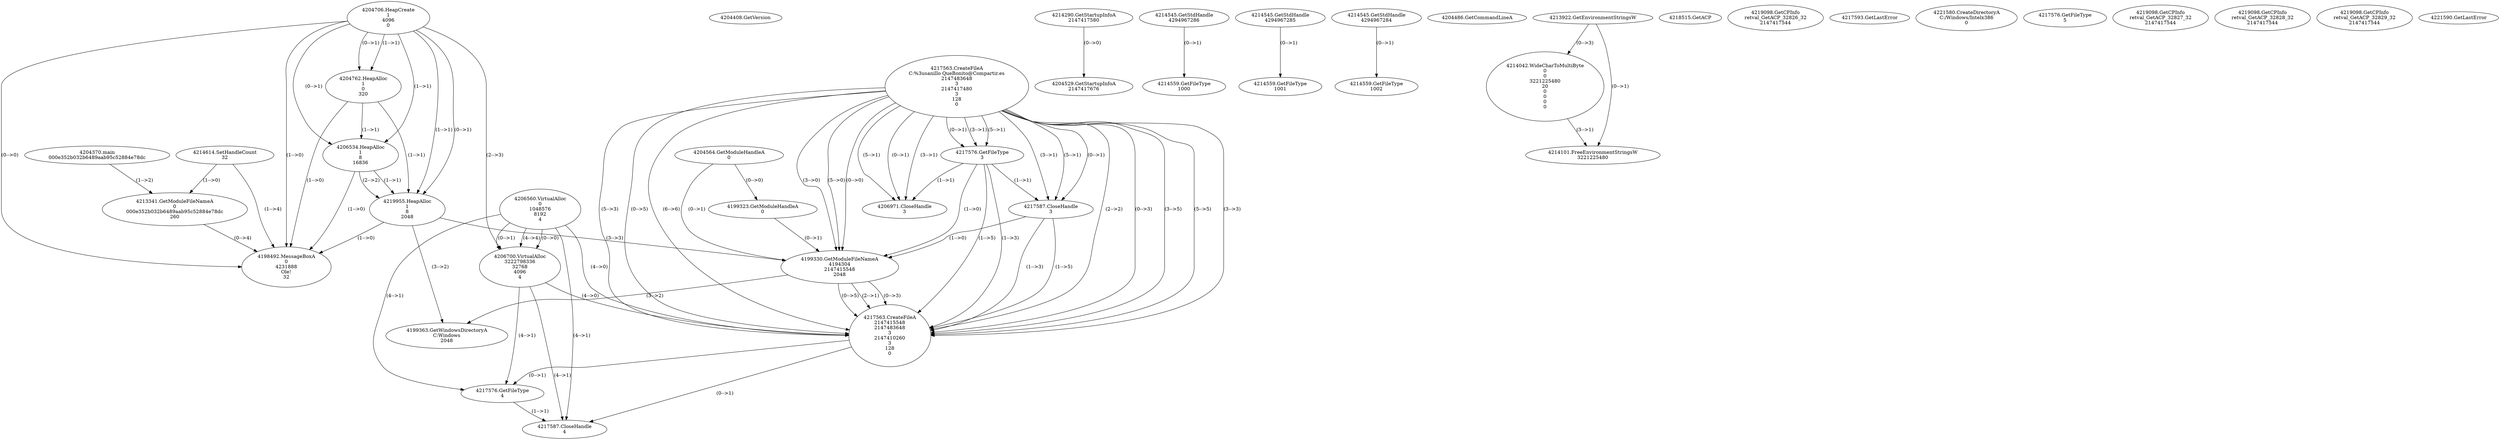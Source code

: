 // Global SCDG with merge call
digraph {
	0 [label="4204370.main
000e352b032b6489aab95c52884e78dc"]
	1 [label="4204408.GetVersion
"]
	2 [label="4204706.HeapCreate
1
4096
0"]
	3 [label="4204762.HeapAlloc
1
0
320"]
	2 -> 3 [label="(1-->1)"]
	2 -> 3 [label="(0-->1)"]
	4 [label="4206534.HeapAlloc
1
8
16836"]
	2 -> 4 [label="(1-->1)"]
	2 -> 4 [label="(0-->1)"]
	3 -> 4 [label="(1-->1)"]
	5 [label="4206560.VirtualAlloc
0
1048576
8192
4"]
	6 [label="4206700.VirtualAlloc
3222798336
32768
4096
4"]
	5 -> 6 [label="(0-->1)"]
	2 -> 6 [label="(2-->3)"]
	5 -> 6 [label="(4-->4)"]
	5 -> 6 [label="(0-->0)"]
	7 [label="4214290.GetStartupInfoA
2147417580"]
	8 [label="4214545.GetStdHandle
4294967286"]
	9 [label="4214559.GetFileType
1000"]
	8 -> 9 [label="(0-->1)"]
	10 [label="4214545.GetStdHandle
4294967285"]
	11 [label="4214559.GetFileType
1001"]
	10 -> 11 [label="(0-->1)"]
	12 [label="4214545.GetStdHandle
4294967284"]
	13 [label="4214559.GetFileType
1002"]
	12 -> 13 [label="(0-->1)"]
	14 [label="4214614.SetHandleCount
32"]
	15 [label="4204486.GetCommandLineA
"]
	16 [label="4213922.GetEnvironmentStringsW
"]
	17 [label="4214042.WideCharToMultiByte
0
0
3221225480
20
0
0
0
0"]
	16 -> 17 [label="(0-->3)"]
	18 [label="4214101.FreeEnvironmentStringsW
3221225480"]
	16 -> 18 [label="(0-->1)"]
	17 -> 18 [label="(3-->1)"]
	19 [label="4218515.GetACP
"]
	20 [label="4219098.GetCPInfo
retval_GetACP_32826_32
2147417544"]
	21 [label="4213341.GetModuleFileNameA
0
000e352b032b6489aab95c52884e78dc
260"]
	0 -> 21 [label="(1-->2)"]
	14 -> 21 [label="(1-->0)"]
	22 [label="4219955.HeapAlloc
1
8
2048"]
	2 -> 22 [label="(1-->1)"]
	2 -> 22 [label="(0-->1)"]
	3 -> 22 [label="(1-->1)"]
	4 -> 22 [label="(1-->1)"]
	4 -> 22 [label="(2-->2)"]
	23 [label="4204529.GetStartupInfoA
2147417676"]
	7 -> 23 [label="(0-->0)"]
	24 [label="4204564.GetModuleHandleA
0"]
	25 [label="4217563.CreateFileA
C:\Gusanillo QueBonito@Compartir.es
2147483648
3
2147417480
3
128
0"]
	26 [label="4217576.GetFileType
3"]
	25 -> 26 [label="(3-->1)"]
	25 -> 26 [label="(5-->1)"]
	25 -> 26 [label="(0-->1)"]
	27 [label="4206971.CloseHandle
3"]
	25 -> 27 [label="(3-->1)"]
	25 -> 27 [label="(5-->1)"]
	25 -> 27 [label="(0-->1)"]
	26 -> 27 [label="(1-->1)"]
	28 [label="4198492.MessageBoxA
0
4231888
Ole!
32"]
	14 -> 28 [label="(1-->4)"]
	21 -> 28 [label="(0-->4)"]
	2 -> 28 [label="(1-->0)"]
	2 -> 28 [label="(0-->0)"]
	3 -> 28 [label="(1-->0)"]
	4 -> 28 [label="(1-->0)"]
	22 -> 28 [label="(1-->0)"]
	29 [label="4217587.CloseHandle
3"]
	25 -> 29 [label="(3-->1)"]
	25 -> 29 [label="(5-->1)"]
	25 -> 29 [label="(0-->1)"]
	26 -> 29 [label="(1-->1)"]
	30 [label="4217593.GetLastError
"]
	31 [label="4199323.GetModuleHandleA
0"]
	24 -> 31 [label="(0-->0)"]
	32 [label="4199330.GetModuleFileNameA
4194304
2147415548
2048"]
	24 -> 32 [label="(0-->1)"]
	31 -> 32 [label="(0-->1)"]
	22 -> 32 [label="(3-->3)"]
	25 -> 32 [label="(3-->0)"]
	25 -> 32 [label="(5-->0)"]
	25 -> 32 [label="(0-->0)"]
	26 -> 32 [label="(1-->0)"]
	29 -> 32 [label="(1-->0)"]
	33 [label="4199363.GetWindowsDirectoryA
C:\Windows
2048"]
	22 -> 33 [label="(3-->2)"]
	32 -> 33 [label="(3-->2)"]
	34 [label="4221580.CreateDirectoryA
C:/Windows/Intelx386
0"]
	35 [label="4217563.CreateFileA
2147415548
2147483648
3
2147410260
3
128
0"]
	32 -> 35 [label="(2-->1)"]
	25 -> 35 [label="(2-->2)"]
	25 -> 35 [label="(3-->3)"]
	25 -> 35 [label="(5-->3)"]
	25 -> 35 [label="(0-->3)"]
	26 -> 35 [label="(1-->3)"]
	29 -> 35 [label="(1-->3)"]
	32 -> 35 [label="(0-->3)"]
	25 -> 35 [label="(3-->5)"]
	25 -> 35 [label="(5-->5)"]
	25 -> 35 [label="(0-->5)"]
	26 -> 35 [label="(1-->5)"]
	29 -> 35 [label="(1-->5)"]
	32 -> 35 [label="(0-->5)"]
	25 -> 35 [label="(6-->6)"]
	5 -> 35 [label="(4-->0)"]
	6 -> 35 [label="(4-->0)"]
	36 [label="4217576.GetFileType
4"]
	5 -> 36 [label="(4-->1)"]
	6 -> 36 [label="(4-->1)"]
	35 -> 36 [label="(0-->1)"]
	37 [label="4217587.CloseHandle
4"]
	5 -> 37 [label="(4-->1)"]
	6 -> 37 [label="(4-->1)"]
	35 -> 37 [label="(0-->1)"]
	36 -> 37 [label="(1-->1)"]
	38 [label="4217576.GetFileType
5"]
	39 [label="4219098.GetCPInfo
retval_GetACP_32827_32
2147417544"]
	40 [label="4219098.GetCPInfo
retval_GetACP_32828_32
2147417544"]
	41 [label="4219098.GetCPInfo
retval_GetACP_32829_32
2147417544"]
	42 [label="4221590.GetLastError
"]
}
